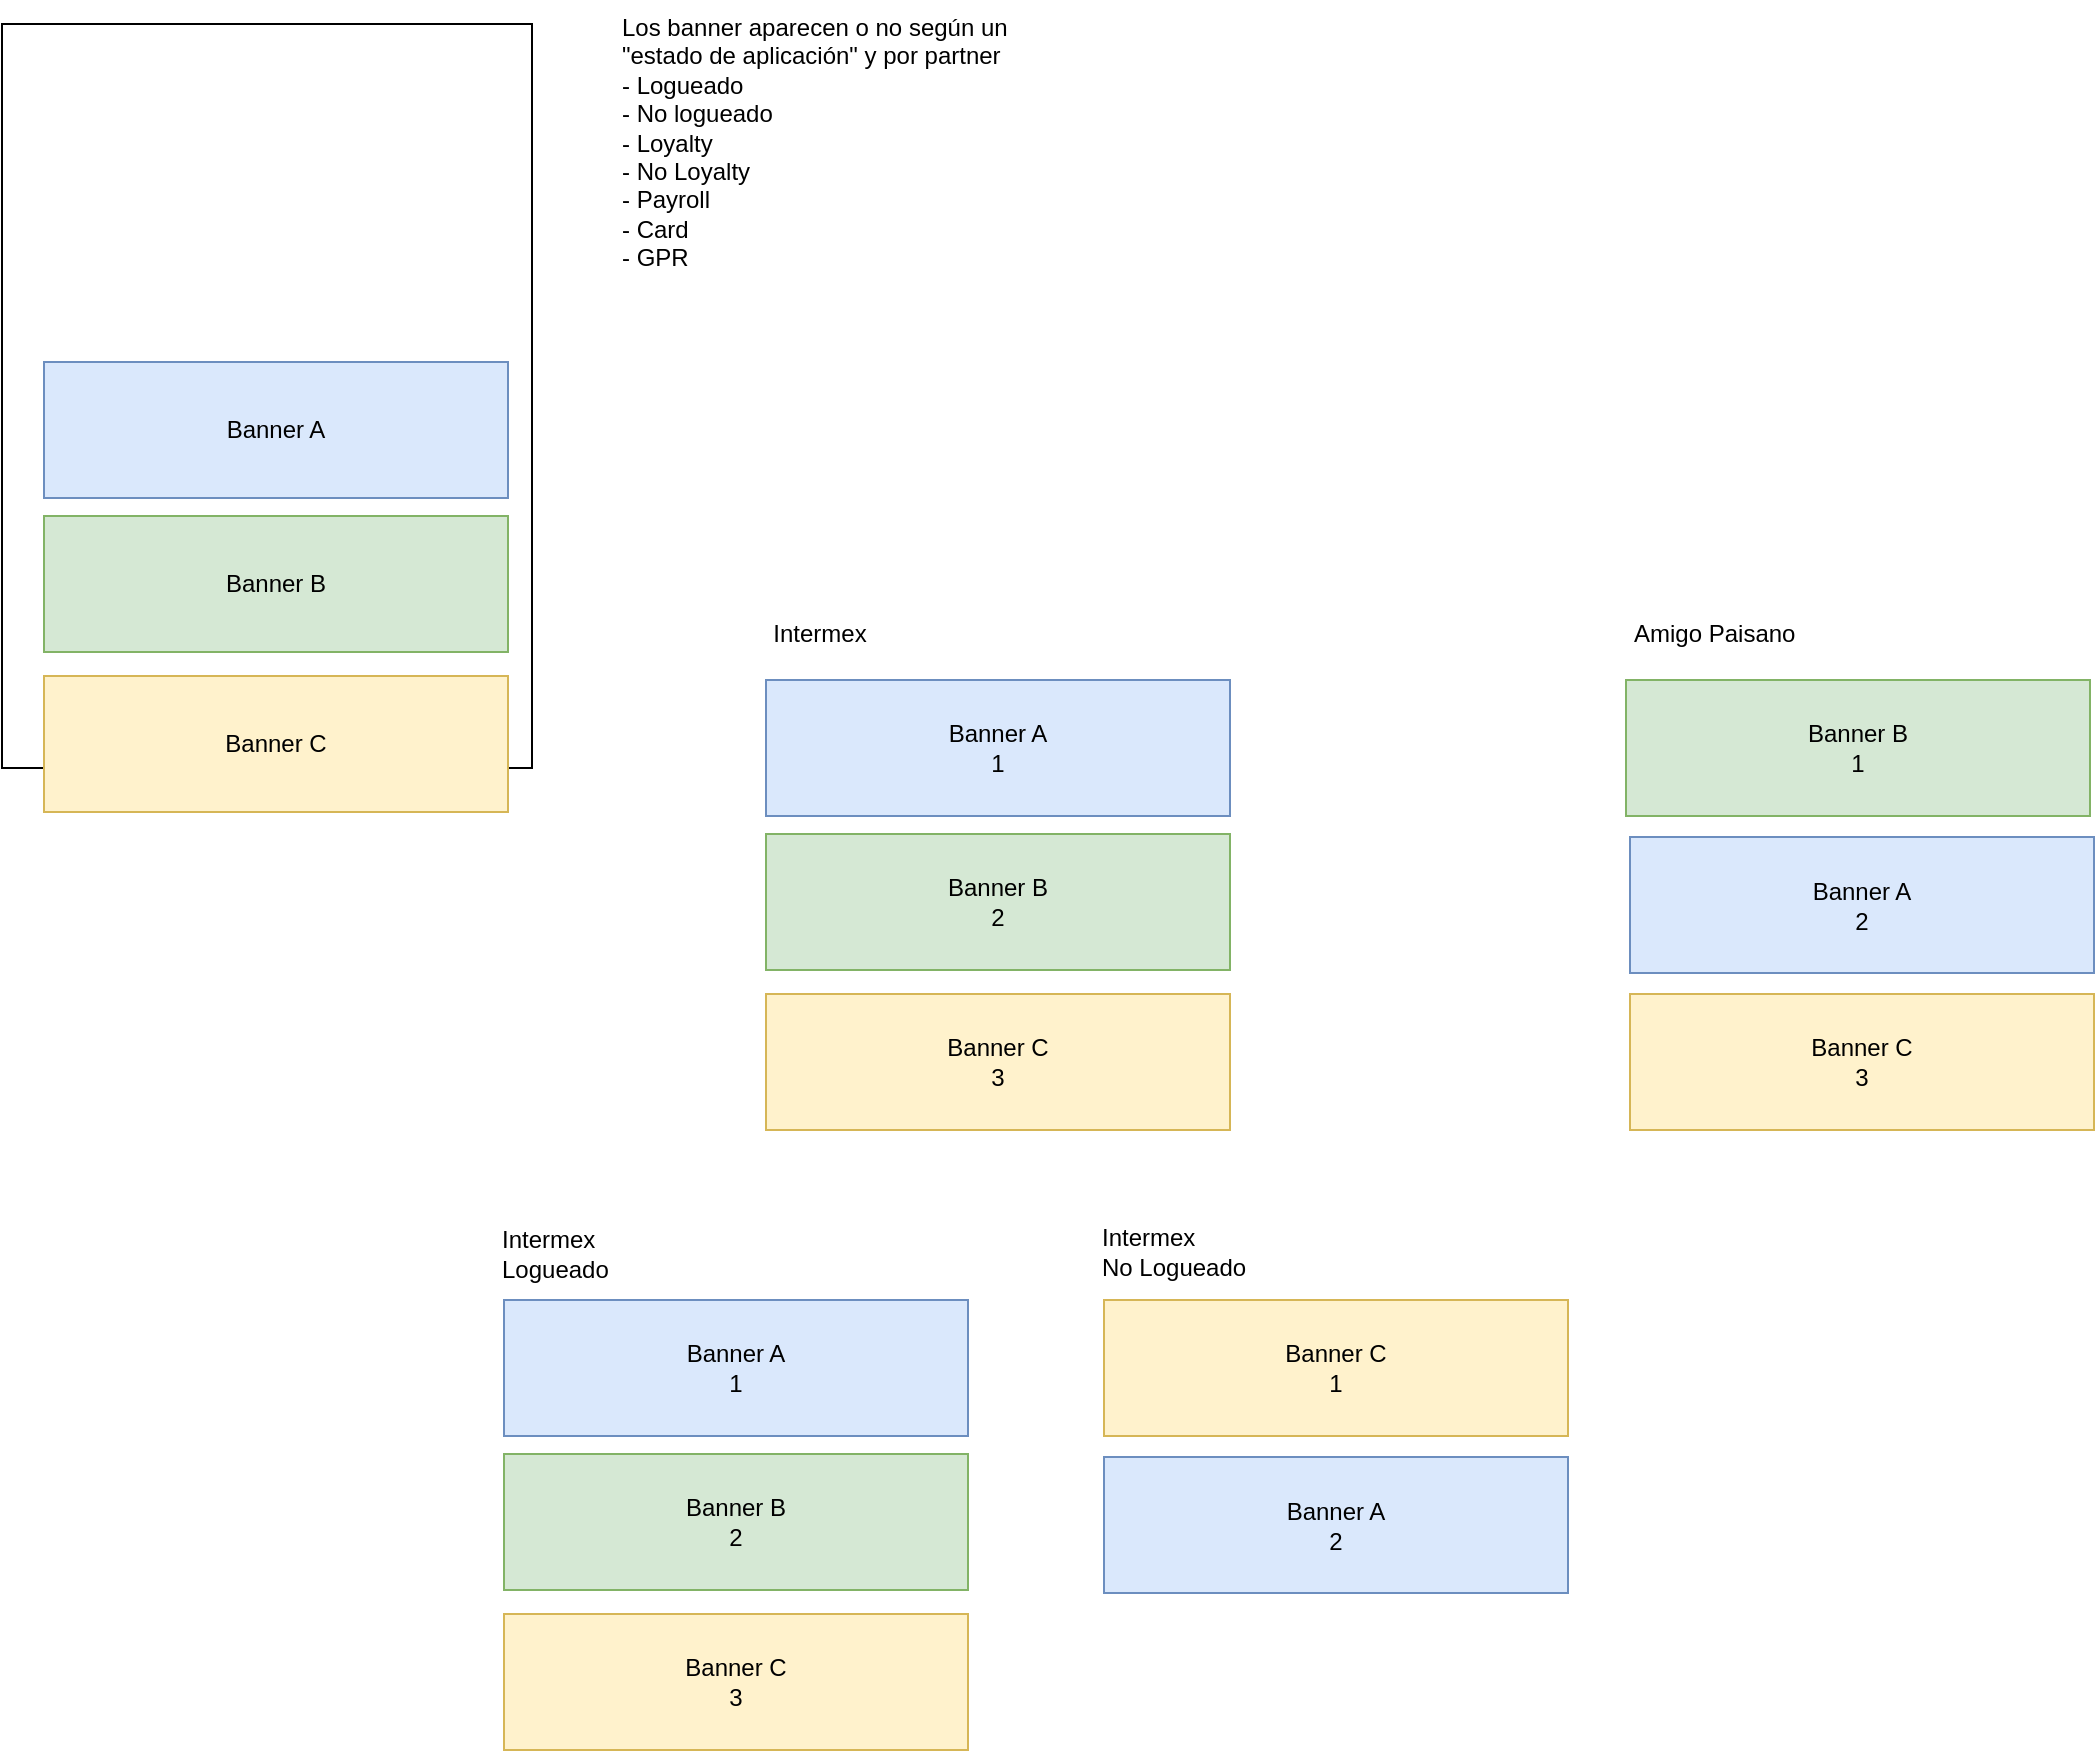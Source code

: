 <mxfile version="21.3.5" type="github">
  <diagram name="Página-1" id="XS2vaBzKAg3KhPCExk7_">
    <mxGraphModel dx="1834" dy="756" grid="0" gridSize="10" guides="1" tooltips="1" connect="1" arrows="1" fold="1" page="0" pageScale="1" pageWidth="827" pageHeight="1169" math="0" shadow="0">
      <root>
        <mxCell id="0" />
        <mxCell id="1" parent="0" />
        <mxCell id="3Nm3l7OfoRQUAwbeV8ax-4" value="" style="rounded=0;whiteSpace=wrap;html=1;" vertex="1" parent="1">
          <mxGeometry x="-302" y="73" width="265" height="372" as="geometry" />
        </mxCell>
        <mxCell id="3Nm3l7OfoRQUAwbeV8ax-7" value="Los banner aparecen o no según un &quot;estado de aplicación&quot; y por partner&lt;br&gt;- Logueado&lt;br&gt;- No logueado&lt;br&gt;- Loyalty&lt;br&gt;- No Loyalty&lt;br&gt;- Payroll&lt;br&gt;- Card&lt;br&gt;- GPR" style="text;html=1;strokeColor=none;fillColor=none;align=left;verticalAlign=top;whiteSpace=wrap;rounded=0;" vertex="1" parent="1">
          <mxGeometry x="6" y="61" width="196" height="239" as="geometry" />
        </mxCell>
        <mxCell id="3Nm3l7OfoRQUAwbeV8ax-8" value="" style="group" vertex="1" connectable="0" parent="1">
          <mxGeometry x="-281" y="242" width="232" height="225" as="geometry" />
        </mxCell>
        <mxCell id="3Nm3l7OfoRQUAwbeV8ax-2" value="Banner A" style="rounded=0;whiteSpace=wrap;html=1;fillColor=#dae8fc;strokeColor=#6c8ebf;" vertex="1" parent="3Nm3l7OfoRQUAwbeV8ax-8">
          <mxGeometry width="232" height="68" as="geometry" />
        </mxCell>
        <mxCell id="3Nm3l7OfoRQUAwbeV8ax-5" value="Banner B" style="rounded=0;whiteSpace=wrap;html=1;fillColor=#d5e8d4;strokeColor=#82b366;" vertex="1" parent="3Nm3l7OfoRQUAwbeV8ax-8">
          <mxGeometry y="77" width="232" height="68" as="geometry" />
        </mxCell>
        <mxCell id="3Nm3l7OfoRQUAwbeV8ax-6" value="Banner C" style="rounded=0;whiteSpace=wrap;html=1;fillColor=#fff2cc;strokeColor=#d6b656;" vertex="1" parent="3Nm3l7OfoRQUAwbeV8ax-8">
          <mxGeometry y="157" width="232" height="68" as="geometry" />
        </mxCell>
        <mxCell id="3Nm3l7OfoRQUAwbeV8ax-9" value="" style="group" vertex="1" connectable="0" parent="1">
          <mxGeometry x="80" y="401" width="232" height="225" as="geometry" />
        </mxCell>
        <mxCell id="3Nm3l7OfoRQUAwbeV8ax-10" value="Banner A&lt;br&gt;1" style="rounded=0;whiteSpace=wrap;html=1;fillColor=#dae8fc;strokeColor=#6c8ebf;" vertex="1" parent="3Nm3l7OfoRQUAwbeV8ax-9">
          <mxGeometry width="232" height="68" as="geometry" />
        </mxCell>
        <mxCell id="3Nm3l7OfoRQUAwbeV8ax-11" value="Banner B&lt;br&gt;2" style="rounded=0;whiteSpace=wrap;html=1;fillColor=#d5e8d4;strokeColor=#82b366;" vertex="1" parent="3Nm3l7OfoRQUAwbeV8ax-9">
          <mxGeometry y="77" width="232" height="68" as="geometry" />
        </mxCell>
        <mxCell id="3Nm3l7OfoRQUAwbeV8ax-12" value="Banner C&lt;br&gt;3" style="rounded=0;whiteSpace=wrap;html=1;fillColor=#fff2cc;strokeColor=#d6b656;" vertex="1" parent="3Nm3l7OfoRQUAwbeV8ax-9">
          <mxGeometry y="157" width="232" height="68" as="geometry" />
        </mxCell>
        <mxCell id="3Nm3l7OfoRQUAwbeV8ax-13" value="Intermex" style="text;html=1;strokeColor=none;fillColor=none;align=center;verticalAlign=middle;whiteSpace=wrap;rounded=0;" vertex="1" parent="1">
          <mxGeometry x="77" y="363" width="60" height="30" as="geometry" />
        </mxCell>
        <mxCell id="3Nm3l7OfoRQUAwbeV8ax-18" value="Amigo Paisano" style="text;html=1;strokeColor=none;fillColor=none;align=left;verticalAlign=middle;whiteSpace=wrap;rounded=0;" vertex="1" parent="1">
          <mxGeometry x="512" y="363" width="177" height="30" as="geometry" />
        </mxCell>
        <mxCell id="3Nm3l7OfoRQUAwbeV8ax-15" value="Banner A&lt;br&gt;2" style="rounded=0;whiteSpace=wrap;html=1;fillColor=#dae8fc;strokeColor=#6c8ebf;" vertex="1" parent="1">
          <mxGeometry x="512" y="479.5" width="232" height="68" as="geometry" />
        </mxCell>
        <mxCell id="3Nm3l7OfoRQUAwbeV8ax-16" value="Banner B&lt;br&gt;1" style="rounded=0;whiteSpace=wrap;html=1;fillColor=#d5e8d4;strokeColor=#82b366;" vertex="1" parent="1">
          <mxGeometry x="510" y="401" width="232" height="68" as="geometry" />
        </mxCell>
        <mxCell id="3Nm3l7OfoRQUAwbeV8ax-17" value="Banner C&lt;br&gt;3" style="rounded=0;whiteSpace=wrap;html=1;fillColor=#fff2cc;strokeColor=#d6b656;" vertex="1" parent="1">
          <mxGeometry x="512" y="558" width="232" height="68" as="geometry" />
        </mxCell>
        <mxCell id="3Nm3l7OfoRQUAwbeV8ax-19" value="" style="group" vertex="1" connectable="0" parent="1">
          <mxGeometry x="-51" y="711" width="232" height="225" as="geometry" />
        </mxCell>
        <mxCell id="3Nm3l7OfoRQUAwbeV8ax-20" value="Banner A&lt;br&gt;1" style="rounded=0;whiteSpace=wrap;html=1;fillColor=#dae8fc;strokeColor=#6c8ebf;" vertex="1" parent="3Nm3l7OfoRQUAwbeV8ax-19">
          <mxGeometry width="232" height="68" as="geometry" />
        </mxCell>
        <mxCell id="3Nm3l7OfoRQUAwbeV8ax-21" value="Banner B&lt;br&gt;2" style="rounded=0;whiteSpace=wrap;html=1;fillColor=#d5e8d4;strokeColor=#82b366;" vertex="1" parent="3Nm3l7OfoRQUAwbeV8ax-19">
          <mxGeometry y="77" width="232" height="68" as="geometry" />
        </mxCell>
        <mxCell id="3Nm3l7OfoRQUAwbeV8ax-22" value="Banner C&lt;br&gt;3" style="rounded=0;whiteSpace=wrap;html=1;fillColor=#fff2cc;strokeColor=#d6b656;" vertex="1" parent="3Nm3l7OfoRQUAwbeV8ax-19">
          <mxGeometry y="157" width="232" height="68" as="geometry" />
        </mxCell>
        <mxCell id="3Nm3l7OfoRQUAwbeV8ax-23" value="Intermex&lt;br&gt;Logueado" style="text;html=1;strokeColor=none;fillColor=none;align=left;verticalAlign=middle;whiteSpace=wrap;rounded=0;" vertex="1" parent="1">
          <mxGeometry x="-54" y="673" width="60" height="30" as="geometry" />
        </mxCell>
        <mxCell id="3Nm3l7OfoRQUAwbeV8ax-28" value="Intermex&lt;br&gt;No Logueado" style="text;html=1;strokeColor=none;fillColor=none;align=left;verticalAlign=middle;whiteSpace=wrap;rounded=0;" vertex="1" parent="1">
          <mxGeometry x="246" y="672" width="158" height="30" as="geometry" />
        </mxCell>
        <mxCell id="3Nm3l7OfoRQUAwbeV8ax-25" value="Banner A&lt;br&gt;2" style="rounded=0;whiteSpace=wrap;html=1;fillColor=#dae8fc;strokeColor=#6c8ebf;" vertex="1" parent="1">
          <mxGeometry x="249" y="789.5" width="232" height="68" as="geometry" />
        </mxCell>
        <mxCell id="3Nm3l7OfoRQUAwbeV8ax-27" value="Banner C&lt;br&gt;1" style="rounded=0;whiteSpace=wrap;html=1;fillColor=#fff2cc;strokeColor=#d6b656;" vertex="1" parent="1">
          <mxGeometry x="249" y="711" width="232" height="68" as="geometry" />
        </mxCell>
      </root>
    </mxGraphModel>
  </diagram>
</mxfile>
